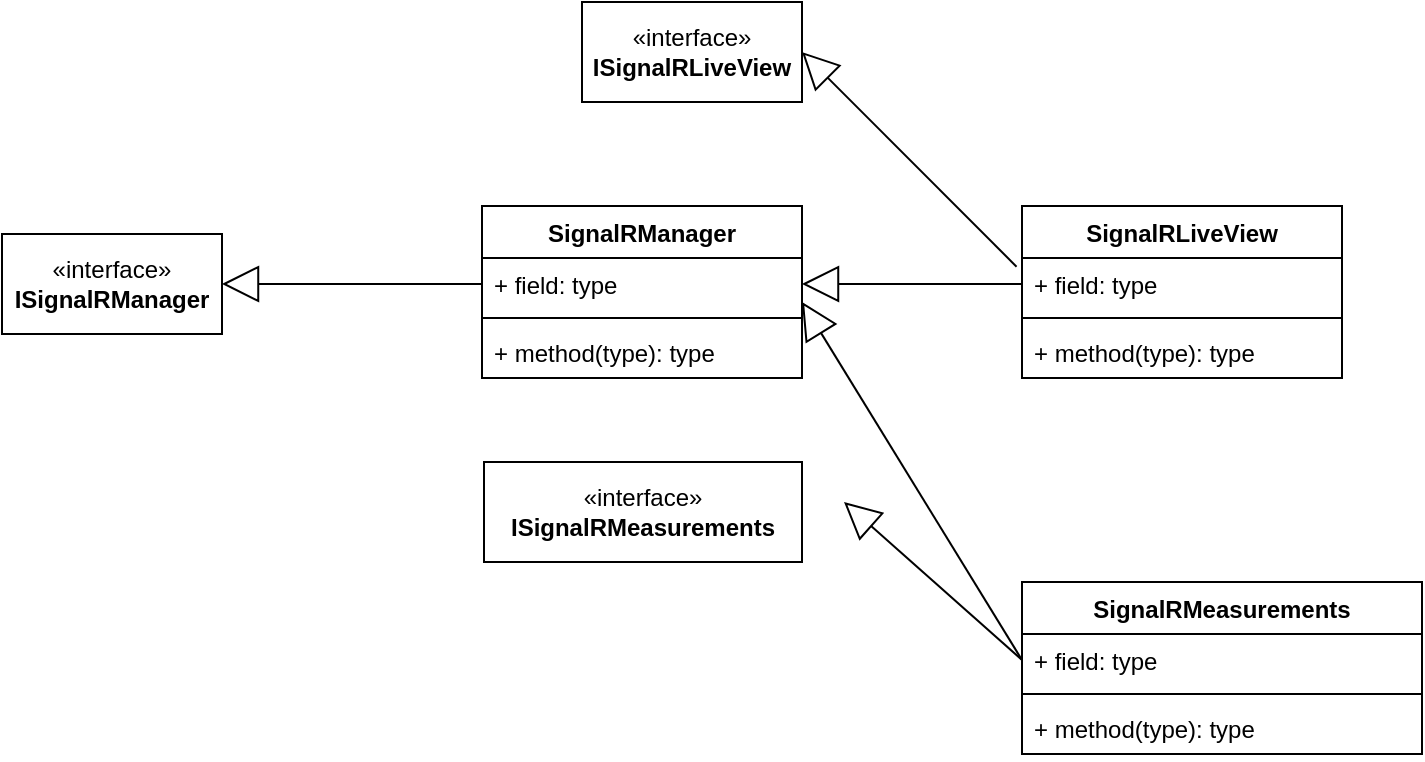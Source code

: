 <mxfile version="24.0.5" type="github" pages="2">
  <diagram id="C5RBs43oDa-KdzZeNtuy" name="Page-1">
    <mxGraphModel dx="1807" dy="641" grid="1" gridSize="10" guides="1" tooltips="1" connect="1" arrows="1" fold="1" page="1" pageScale="1" pageWidth="827" pageHeight="1169" math="0" shadow="0">
      <root>
        <mxCell id="WIyWlLk6GJQsqaUBKTNV-0" />
        <mxCell id="WIyWlLk6GJQsqaUBKTNV-1" parent="WIyWlLk6GJQsqaUBKTNV-0" />
        <mxCell id="PS7bGyd3I63wS1pFntd5-0" value="«interface»&lt;br&gt;&lt;span style=&quot;font-weight: 700;&quot;&gt;ISignalRManager&lt;/span&gt;" style="html=1;whiteSpace=wrap;" parent="WIyWlLk6GJQsqaUBKTNV-1" vertex="1">
          <mxGeometry x="50" y="146" width="110" height="50" as="geometry" />
        </mxCell>
        <mxCell id="PS7bGyd3I63wS1pFntd5-1" value="SignalRManager" style="swimlane;fontStyle=1;align=center;verticalAlign=top;childLayout=stackLayout;horizontal=1;startSize=26;horizontalStack=0;resizeParent=1;resizeParentMax=0;resizeLast=0;collapsible=1;marginBottom=0;whiteSpace=wrap;html=1;" parent="WIyWlLk6GJQsqaUBKTNV-1" vertex="1">
          <mxGeometry x="290" y="132" width="160" height="86" as="geometry" />
        </mxCell>
        <mxCell id="PS7bGyd3I63wS1pFntd5-2" value="+ field: type" style="text;strokeColor=none;fillColor=none;align=left;verticalAlign=top;spacingLeft=4;spacingRight=4;overflow=hidden;rotatable=0;points=[[0,0.5],[1,0.5]];portConstraint=eastwest;whiteSpace=wrap;html=1;" parent="PS7bGyd3I63wS1pFntd5-1" vertex="1">
          <mxGeometry y="26" width="160" height="26" as="geometry" />
        </mxCell>
        <mxCell id="PS7bGyd3I63wS1pFntd5-3" value="" style="line;strokeWidth=1;fillColor=none;align=left;verticalAlign=middle;spacingTop=-1;spacingLeft=3;spacingRight=3;rotatable=0;labelPosition=right;points=[];portConstraint=eastwest;strokeColor=inherit;" parent="PS7bGyd3I63wS1pFntd5-1" vertex="1">
          <mxGeometry y="52" width="160" height="8" as="geometry" />
        </mxCell>
        <mxCell id="PS7bGyd3I63wS1pFntd5-4" value="+ method(type): type" style="text;strokeColor=none;fillColor=none;align=left;verticalAlign=top;spacingLeft=4;spacingRight=4;overflow=hidden;rotatable=0;points=[[0,0.5],[1,0.5]];portConstraint=eastwest;whiteSpace=wrap;html=1;" parent="PS7bGyd3I63wS1pFntd5-1" vertex="1">
          <mxGeometry y="60" width="160" height="26" as="geometry" />
        </mxCell>
        <mxCell id="PS7bGyd3I63wS1pFntd5-6" value="SignalRLiveView" style="swimlane;fontStyle=1;align=center;verticalAlign=top;childLayout=stackLayout;horizontal=1;startSize=26;horizontalStack=0;resizeParent=1;resizeParentMax=0;resizeLast=0;collapsible=1;marginBottom=0;whiteSpace=wrap;html=1;" parent="WIyWlLk6GJQsqaUBKTNV-1" vertex="1">
          <mxGeometry x="560" y="132" width="160" height="86" as="geometry" />
        </mxCell>
        <mxCell id="PS7bGyd3I63wS1pFntd5-7" value="+ field: type" style="text;strokeColor=none;fillColor=none;align=left;verticalAlign=top;spacingLeft=4;spacingRight=4;overflow=hidden;rotatable=0;points=[[0,0.5],[1,0.5]];portConstraint=eastwest;whiteSpace=wrap;html=1;" parent="PS7bGyd3I63wS1pFntd5-6" vertex="1">
          <mxGeometry y="26" width="160" height="26" as="geometry" />
        </mxCell>
        <mxCell id="PS7bGyd3I63wS1pFntd5-8" value="" style="line;strokeWidth=1;fillColor=none;align=left;verticalAlign=middle;spacingTop=-1;spacingLeft=3;spacingRight=3;rotatable=0;labelPosition=right;points=[];portConstraint=eastwest;strokeColor=inherit;" parent="PS7bGyd3I63wS1pFntd5-6" vertex="1">
          <mxGeometry y="52" width="160" height="8" as="geometry" />
        </mxCell>
        <mxCell id="PS7bGyd3I63wS1pFntd5-9" value="+ method(type): type" style="text;strokeColor=none;fillColor=none;align=left;verticalAlign=top;spacingLeft=4;spacingRight=4;overflow=hidden;rotatable=0;points=[[0,0.5],[1,0.5]];portConstraint=eastwest;whiteSpace=wrap;html=1;" parent="PS7bGyd3I63wS1pFntd5-6" vertex="1">
          <mxGeometry y="60" width="160" height="26" as="geometry" />
        </mxCell>
        <mxCell id="PS7bGyd3I63wS1pFntd5-10" value="&lt;div&gt;&lt;br&gt;&lt;/div&gt;&lt;div&gt;&lt;br&gt;&lt;/div&gt;" style="endArrow=block;endSize=16;endFill=0;html=1;rounded=0;entryX=1;entryY=0.5;entryDx=0;entryDy=0;exitX=0;exitY=0.5;exitDx=0;exitDy=0;" parent="WIyWlLk6GJQsqaUBKTNV-1" source="PS7bGyd3I63wS1pFntd5-2" target="PS7bGyd3I63wS1pFntd5-0" edge="1">
          <mxGeometry width="160" relative="1" as="geometry">
            <mxPoint x="430" y="390" as="sourcePoint" />
            <mxPoint x="590" y="390" as="targetPoint" />
          </mxGeometry>
        </mxCell>
        <mxCell id="PS7bGyd3I63wS1pFntd5-11" value="&lt;div&gt;&lt;br&gt;&lt;/div&gt;&lt;div&gt;&lt;br&gt;&lt;/div&gt;" style="endArrow=block;endSize=16;endFill=0;html=1;rounded=0;entryX=1;entryY=0.5;entryDx=0;entryDy=0;exitX=0;exitY=0.5;exitDx=0;exitDy=0;" parent="WIyWlLk6GJQsqaUBKTNV-1" source="PS7bGyd3I63wS1pFntd5-7" target="PS7bGyd3I63wS1pFntd5-2" edge="1">
          <mxGeometry width="160" relative="1" as="geometry">
            <mxPoint x="580" y="300" as="sourcePoint" />
            <mxPoint x="450" y="286" as="targetPoint" />
          </mxGeometry>
        </mxCell>
        <mxCell id="PS7bGyd3I63wS1pFntd5-12" value="«interface»&lt;br&gt;&lt;span style=&quot;font-weight: 700;&quot;&gt;ISignalRLiveView&lt;/span&gt;" style="html=1;whiteSpace=wrap;" parent="WIyWlLk6GJQsqaUBKTNV-1" vertex="1">
          <mxGeometry x="340" y="30" width="110" height="50" as="geometry" />
        </mxCell>
        <mxCell id="PS7bGyd3I63wS1pFntd5-13" value="&lt;div&gt;&lt;br&gt;&lt;/div&gt;&lt;div&gt;&lt;br&gt;&lt;/div&gt;" style="endArrow=block;endSize=16;endFill=0;html=1;rounded=0;entryX=1;entryY=0.5;entryDx=0;entryDy=0;exitX=-0.017;exitY=0.167;exitDx=0;exitDy=0;exitPerimeter=0;" parent="WIyWlLk6GJQsqaUBKTNV-1" source="PS7bGyd3I63wS1pFntd5-7" target="PS7bGyd3I63wS1pFntd5-12" edge="1">
          <mxGeometry width="160" relative="1" as="geometry">
            <mxPoint x="570" y="181" as="sourcePoint" />
            <mxPoint x="460" y="181" as="targetPoint" />
          </mxGeometry>
        </mxCell>
        <mxCell id="PS7bGyd3I63wS1pFntd5-14" value="SignalRMeasurements" style="swimlane;fontStyle=1;align=center;verticalAlign=top;childLayout=stackLayout;horizontal=1;startSize=26;horizontalStack=0;resizeParent=1;resizeParentMax=0;resizeLast=0;collapsible=1;marginBottom=0;whiteSpace=wrap;html=1;" parent="WIyWlLk6GJQsqaUBKTNV-1" vertex="1">
          <mxGeometry x="560" y="320" width="200" height="86" as="geometry" />
        </mxCell>
        <mxCell id="PS7bGyd3I63wS1pFntd5-15" value="+ field: type" style="text;strokeColor=none;fillColor=none;align=left;verticalAlign=top;spacingLeft=4;spacingRight=4;overflow=hidden;rotatable=0;points=[[0,0.5],[1,0.5]];portConstraint=eastwest;whiteSpace=wrap;html=1;" parent="PS7bGyd3I63wS1pFntd5-14" vertex="1">
          <mxGeometry y="26" width="200" height="26" as="geometry" />
        </mxCell>
        <mxCell id="PS7bGyd3I63wS1pFntd5-16" value="" style="line;strokeWidth=1;fillColor=none;align=left;verticalAlign=middle;spacingTop=-1;spacingLeft=3;spacingRight=3;rotatable=0;labelPosition=right;points=[];portConstraint=eastwest;strokeColor=inherit;" parent="PS7bGyd3I63wS1pFntd5-14" vertex="1">
          <mxGeometry y="52" width="200" height="8" as="geometry" />
        </mxCell>
        <mxCell id="PS7bGyd3I63wS1pFntd5-17" value="+ method(type): type" style="text;strokeColor=none;fillColor=none;align=left;verticalAlign=top;spacingLeft=4;spacingRight=4;overflow=hidden;rotatable=0;points=[[0,0.5],[1,0.5]];portConstraint=eastwest;whiteSpace=wrap;html=1;" parent="PS7bGyd3I63wS1pFntd5-14" vertex="1">
          <mxGeometry y="60" width="200" height="26" as="geometry" />
        </mxCell>
        <mxCell id="PS7bGyd3I63wS1pFntd5-18" value="&lt;div&gt;&lt;br&gt;&lt;/div&gt;&lt;div&gt;&lt;br&gt;&lt;/div&gt;" style="endArrow=block;endSize=16;endFill=0;html=1;rounded=0;entryX=1;entryY=0.5;entryDx=0;entryDy=0;exitX=0;exitY=0.5;exitDx=0;exitDy=0;" parent="WIyWlLk6GJQsqaUBKTNV-1" source="PS7bGyd3I63wS1pFntd5-15" edge="1">
          <mxGeometry width="160" relative="1" as="geometry">
            <mxPoint x="557" y="287" as="sourcePoint" />
            <mxPoint x="450" y="180" as="targetPoint" />
          </mxGeometry>
        </mxCell>
        <mxCell id="PS7bGyd3I63wS1pFntd5-19" value="«interface»&lt;br&gt;&lt;span style=&quot;font-weight: 700;&quot;&gt;I&lt;/span&gt;&lt;span style=&quot;font-weight: 700;&quot;&gt;SignalRMeasurements&lt;/span&gt;" style="html=1;whiteSpace=wrap;" parent="WIyWlLk6GJQsqaUBKTNV-1" vertex="1">
          <mxGeometry x="291" y="260" width="159" height="50" as="geometry" />
        </mxCell>
        <mxCell id="PS7bGyd3I63wS1pFntd5-21" value="&lt;div&gt;&lt;br&gt;&lt;/div&gt;&lt;div&gt;&lt;br&gt;&lt;/div&gt;" style="endArrow=block;endSize=16;endFill=0;html=1;rounded=0;entryX=1;entryY=0.5;entryDx=0;entryDy=0;exitX=0;exitY=0.5;exitDx=0;exitDy=0;" parent="WIyWlLk6GJQsqaUBKTNV-1" source="PS7bGyd3I63wS1pFntd5-15" edge="1">
          <mxGeometry width="160" relative="1" as="geometry">
            <mxPoint x="578" y="387" as="sourcePoint" />
            <mxPoint x="471" y="280" as="targetPoint" />
          </mxGeometry>
        </mxCell>
      </root>
    </mxGraphModel>
  </diagram>
  <diagram id="rVHDvLefInhheSHS1rZb" name="Page-2">
    <mxGraphModel dx="841" dy="311" grid="1" gridSize="10" guides="1" tooltips="1" connect="1" arrows="1" fold="1" page="1" pageScale="1" pageWidth="850" pageHeight="1100" math="0" shadow="0">
      <root>
        <mxCell id="0" />
        <mxCell id="1" parent="0" />
        <mxCell id="8lCzz3-D9B8oFlvmAZ8F-3" value="MCU" style="shape=umlLifeline;perimeter=lifelinePerimeter;whiteSpace=wrap;html=1;container=1;dropTarget=0;collapsible=0;recursiveResize=0;outlineConnect=0;portConstraint=eastwest;newEdgeStyle={&quot;curved&quot;:0,&quot;rounded&quot;:0};" vertex="1" parent="1">
          <mxGeometry x="40" y="40" width="100" height="950" as="geometry" />
        </mxCell>
        <mxCell id="8lCzz3-D9B8oFlvmAZ8F-5" value="" style="html=1;points=[[0,0,0,0,5],[0,1,0,0,-5],[1,0,0,0,5],[1,1,0,0,-5]];perimeter=orthogonalPerimeter;outlineConnect=0;targetShapes=umlLifeline;portConstraint=eastwest;newEdgeStyle={&quot;curved&quot;:0,&quot;rounded&quot;:0};" vertex="1" parent="8lCzz3-D9B8oFlvmAZ8F-3">
          <mxGeometry x="45" y="70" width="10" height="50" as="geometry" />
        </mxCell>
        <mxCell id="8lCzz3-D9B8oFlvmAZ8F-17" value="" style="html=1;points=[[0,0,0,0,5],[0,1,0,0,-5],[1,0,0,0,5],[1,1,0,0,-5]];perimeter=orthogonalPerimeter;outlineConnect=0;targetShapes=umlLifeline;portConstraint=eastwest;newEdgeStyle={&quot;curved&quot;:0,&quot;rounded&quot;:0};" vertex="1" parent="8lCzz3-D9B8oFlvmAZ8F-3">
          <mxGeometry x="45" y="130" width="10" height="190" as="geometry" />
        </mxCell>
        <mxCell id="8lCzz3-D9B8oFlvmAZ8F-6" value="DBSaveHandler" style="shape=umlLifeline;perimeter=lifelinePerimeter;whiteSpace=wrap;html=1;container=1;dropTarget=0;collapsible=0;recursiveResize=0;outlineConnect=0;portConstraint=eastwest;newEdgeStyle={&quot;curved&quot;:0,&quot;rounded&quot;:0};" vertex="1" parent="1">
          <mxGeometry x="290" y="40" width="100" height="950" as="geometry" />
        </mxCell>
        <mxCell id="8lCzz3-D9B8oFlvmAZ8F-11" value="" style="html=1;points=[[0,0,0,0,5],[0,1,0,0,-5],[1,0,0,0,5],[1,1,0,0,-5]];perimeter=orthogonalPerimeter;outlineConnect=0;targetShapes=umlLifeline;portConstraint=eastwest;newEdgeStyle={&quot;curved&quot;:0,&quot;rounded&quot;:0};" vertex="1" parent="8lCzz3-D9B8oFlvmAZ8F-6">
          <mxGeometry x="45" y="70" width="10" height="50" as="geometry" />
        </mxCell>
        <mxCell id="8lCzz3-D9B8oFlvmAZ8F-18" value="" style="html=1;points=[[0,0,0,0,5],[0,1,0,0,-5],[1,0,0,0,5],[1,1,0,0,-5]];perimeter=orthogonalPerimeter;outlineConnect=0;targetShapes=umlLifeline;portConstraint=eastwest;newEdgeStyle={&quot;curved&quot;:0,&quot;rounded&quot;:0};" vertex="1" parent="8lCzz3-D9B8oFlvmAZ8F-6">
          <mxGeometry x="45" y="130" width="10" height="190" as="geometry" />
        </mxCell>
        <mxCell id="8lCzz3-D9B8oFlvmAZ8F-7" value="SignalRHandler" style="shape=umlLifeline;perimeter=lifelinePerimeter;whiteSpace=wrap;html=1;container=1;dropTarget=0;collapsible=0;recursiveResize=0;outlineConnect=0;portConstraint=eastwest;newEdgeStyle={&quot;curved&quot;:0,&quot;rounded&quot;:0};" vertex="1" parent="1">
          <mxGeometry x="500" y="40" width="100" height="950" as="geometry" />
        </mxCell>
        <mxCell id="8lCzz3-D9B8oFlvmAZ8F-8" value="DB" style="shape=umlLifeline;perimeter=lifelinePerimeter;whiteSpace=wrap;html=1;container=1;dropTarget=0;collapsible=0;recursiveResize=0;outlineConnect=0;portConstraint=eastwest;newEdgeStyle={&quot;curved&quot;:0,&quot;rounded&quot;:0};" vertex="1" parent="1">
          <mxGeometry x="680" y="40" width="100" height="950" as="geometry" />
        </mxCell>
        <mxCell id="8lCzz3-D9B8oFlvmAZ8F-16" value="" style="html=1;points=[[0,0,0,0,5],[0,1,0,0,-5],[1,0,0,0,5],[1,1,0,0,-5]];perimeter=orthogonalPerimeter;outlineConnect=0;targetShapes=umlLifeline;portConstraint=eastwest;newEdgeStyle={&quot;curved&quot;:0,&quot;rounded&quot;:0};" vertex="1" parent="8lCzz3-D9B8oFlvmAZ8F-8">
          <mxGeometry x="45" y="70" width="10" height="50" as="geometry" />
        </mxCell>
        <mxCell id="8lCzz3-D9B8oFlvmAZ8F-19" value="" style="html=1;points=[[0,0,0,0,5],[0,1,0,0,-5],[1,0,0,0,5],[1,1,0,0,-5]];perimeter=orthogonalPerimeter;outlineConnect=0;targetShapes=umlLifeline;portConstraint=eastwest;newEdgeStyle={&quot;curved&quot;:0,&quot;rounded&quot;:0};" vertex="1" parent="8lCzz3-D9B8oFlvmAZ8F-8">
          <mxGeometry x="45" y="130" width="10" height="190" as="geometry" />
        </mxCell>
        <mxCell id="8lCzz3-D9B8oFlvmAZ8F-9" value="Save cycle status" style="html=1;verticalAlign=bottom;endArrow=block;curved=0;rounded=0;entryX=0;entryY=0;entryDx=0;entryDy=5;entryPerimeter=0;exitX=1;exitY=0.1;exitDx=0;exitDy=0;exitPerimeter=0;" edge="1" parent="1" source="8lCzz3-D9B8oFlvmAZ8F-11" target="8lCzz3-D9B8oFlvmAZ8F-16">
          <mxGeometry x="0.0" width="80" relative="1" as="geometry">
            <mxPoint x="345" y="120" as="sourcePoint" />
            <mxPoint x="730" y="120" as="targetPoint" />
            <mxPoint as="offset" />
          </mxGeometry>
        </mxCell>
        <mxCell id="8lCzz3-D9B8oFlvmAZ8F-10" value="Sending data points and timestamps" style="html=1;verticalAlign=bottom;endArrow=block;curved=0;rounded=0;exitX=1;exitY=0;exitDx=0;exitDy=5;exitPerimeter=0;entryX=0;entryY=0;entryDx=0;entryDy=5;entryPerimeter=0;" edge="1" parent="1" source="8lCzz3-D9B8oFlvmAZ8F-17" target="8lCzz3-D9B8oFlvmAZ8F-18">
          <mxGeometry x="0.0" width="80" relative="1" as="geometry">
            <mxPoint x="100" y="180" as="sourcePoint" />
            <mxPoint x="345" y="180" as="targetPoint" />
            <mxPoint as="offset" />
          </mxGeometry>
        </mxCell>
        <mxCell id="8lCzz3-D9B8oFlvmAZ8F-15" value="Cycle Initialize" style="html=1;verticalAlign=bottom;endArrow=block;curved=0;rounded=0;exitX=1;exitY=0;exitDx=0;exitDy=5;exitPerimeter=0;entryX=0;entryY=0;entryDx=0;entryDy=5;entryPerimeter=0;" edge="1" parent="1" source="8lCzz3-D9B8oFlvmAZ8F-5" target="8lCzz3-D9B8oFlvmAZ8F-11">
          <mxGeometry width="80" relative="1" as="geometry">
            <mxPoint x="90" y="120" as="sourcePoint" />
            <mxPoint x="330" y="115" as="targetPoint" />
          </mxGeometry>
        </mxCell>
        <mxCell id="8lCzz3-D9B8oFlvmAZ8F-20" value="Saving data points and timestamps" style="html=1;verticalAlign=bottom;endArrow=block;curved=0;rounded=0;exitX=1;exitY=0;exitDx=0;exitDy=5;exitPerimeter=0;" edge="1" parent="1">
          <mxGeometry width="80" relative="1" as="geometry">
            <mxPoint x="350" y="175.0" as="sourcePoint" />
            <mxPoint x="725" y="175" as="targetPoint" />
            <mxPoint as="offset" />
          </mxGeometry>
        </mxCell>
      </root>
    </mxGraphModel>
  </diagram>
</mxfile>
